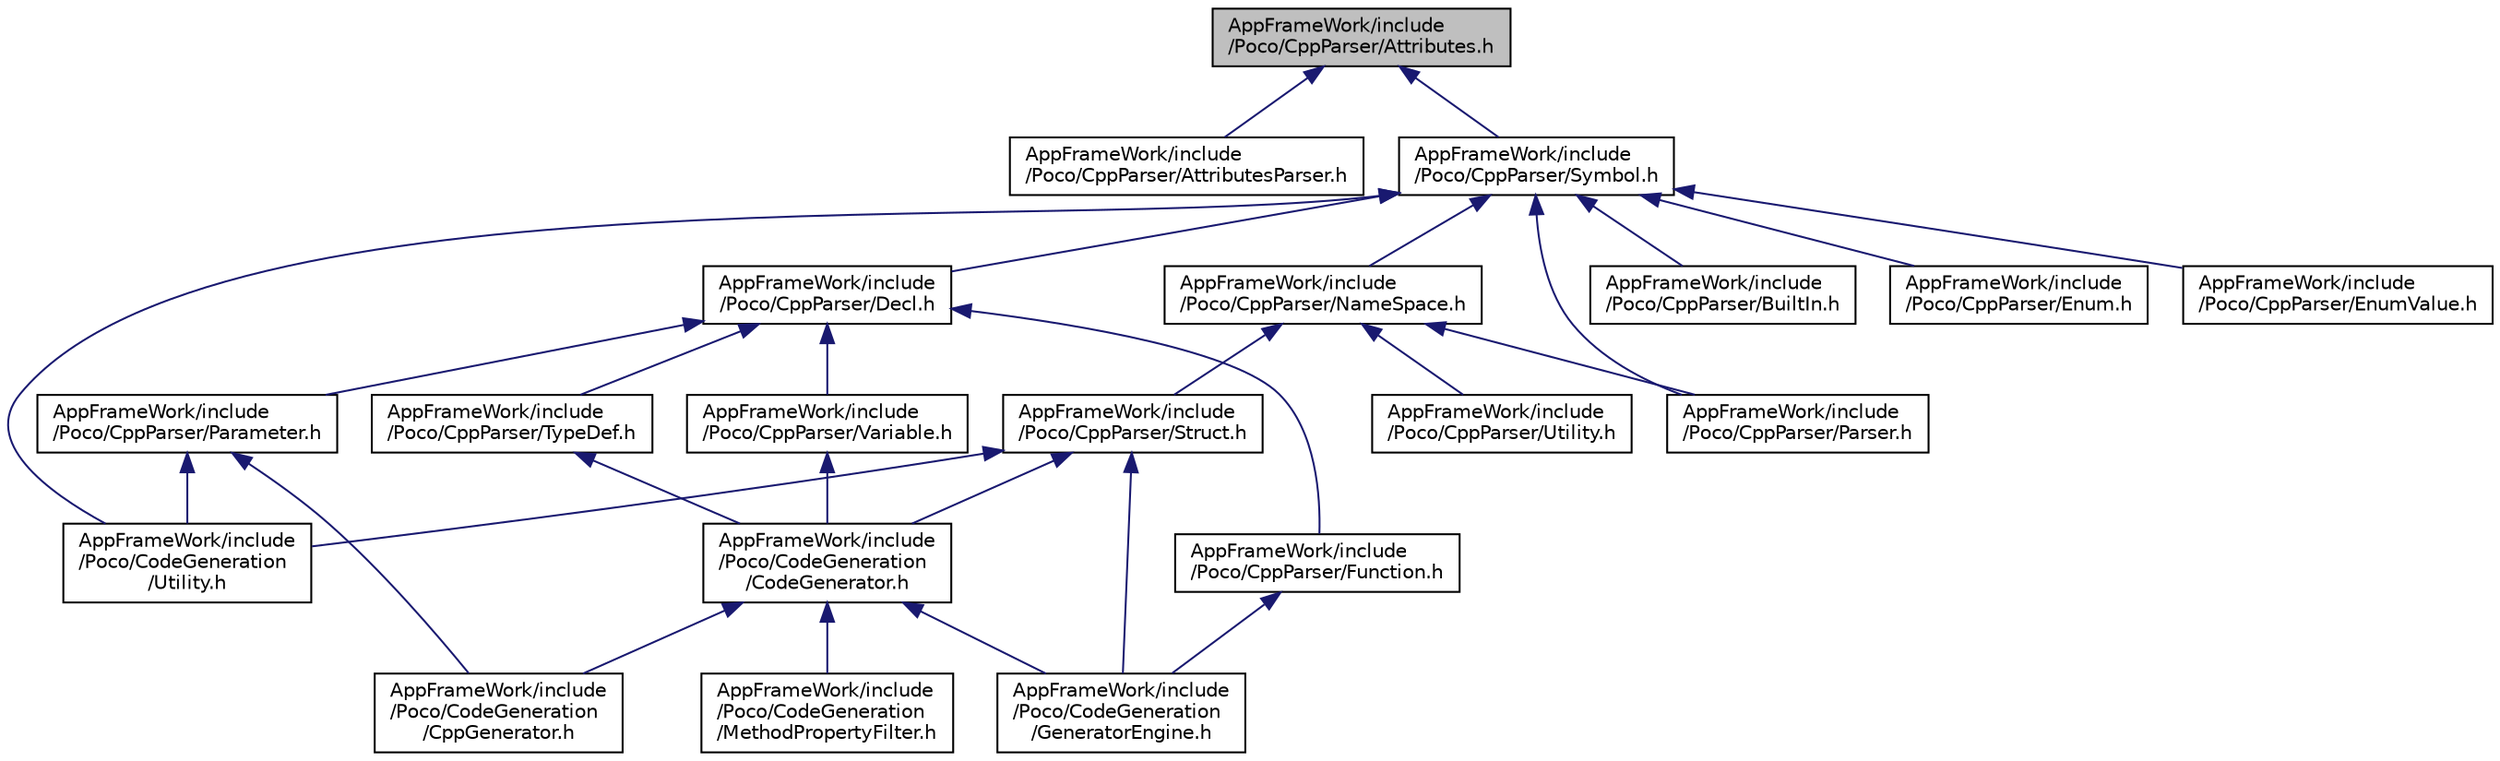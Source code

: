 digraph "AppFrameWork/include/Poco/CppParser/Attributes.h"
{
 // LATEX_PDF_SIZE
  edge [fontname="Helvetica",fontsize="10",labelfontname="Helvetica",labelfontsize="10"];
  node [fontname="Helvetica",fontsize="10",shape=record];
  Node1 [label="AppFrameWork/include\l/Poco/CppParser/Attributes.h",height=0.2,width=0.4,color="black", fillcolor="grey75", style="filled", fontcolor="black",tooltip=" "];
  Node1 -> Node2 [dir="back",color="midnightblue",fontsize="10",style="solid",fontname="Helvetica"];
  Node2 [label="AppFrameWork/include\l/Poco/CppParser/AttributesParser.h",height=0.2,width=0.4,color="black", fillcolor="white", style="filled",URL="$AttributesParser_8h.html",tooltip=" "];
  Node1 -> Node3 [dir="back",color="midnightblue",fontsize="10",style="solid",fontname="Helvetica"];
  Node3 [label="AppFrameWork/include\l/Poco/CppParser/Symbol.h",height=0.2,width=0.4,color="black", fillcolor="white", style="filled",URL="$Symbol_8h.html",tooltip=" "];
  Node3 -> Node4 [dir="back",color="midnightblue",fontsize="10",style="solid",fontname="Helvetica"];
  Node4 [label="AppFrameWork/include\l/Poco/CodeGeneration\l/Utility.h",height=0.2,width=0.4,color="black", fillcolor="white", style="filled",URL="$CodeGeneration_2Utility_8h.html",tooltip=" "];
  Node3 -> Node5 [dir="back",color="midnightblue",fontsize="10",style="solid",fontname="Helvetica"];
  Node5 [label="AppFrameWork/include\l/Poco/CppParser/BuiltIn.h",height=0.2,width=0.4,color="black", fillcolor="white", style="filled",URL="$BuiltIn_8h.html",tooltip=" "];
  Node3 -> Node6 [dir="back",color="midnightblue",fontsize="10",style="solid",fontname="Helvetica"];
  Node6 [label="AppFrameWork/include\l/Poco/CppParser/Decl.h",height=0.2,width=0.4,color="black", fillcolor="white", style="filled",URL="$Decl_8h.html",tooltip=" "];
  Node6 -> Node7 [dir="back",color="midnightblue",fontsize="10",style="solid",fontname="Helvetica"];
  Node7 [label="AppFrameWork/include\l/Poco/CppParser/Function.h",height=0.2,width=0.4,color="black", fillcolor="white", style="filled",URL="$Function_8h.html",tooltip=" "];
  Node7 -> Node8 [dir="back",color="midnightblue",fontsize="10",style="solid",fontname="Helvetica"];
  Node8 [label="AppFrameWork/include\l/Poco/CodeGeneration\l/GeneratorEngine.h",height=0.2,width=0.4,color="black", fillcolor="white", style="filled",URL="$GeneratorEngine_8h.html",tooltip=" "];
  Node6 -> Node9 [dir="back",color="midnightblue",fontsize="10",style="solid",fontname="Helvetica"];
  Node9 [label="AppFrameWork/include\l/Poco/CppParser/Parameter.h",height=0.2,width=0.4,color="black", fillcolor="white", style="filled",URL="$Parameter_8h.html",tooltip=" "];
  Node9 -> Node10 [dir="back",color="midnightblue",fontsize="10",style="solid",fontname="Helvetica"];
  Node10 [label="AppFrameWork/include\l/Poco/CodeGeneration\l/CppGenerator.h",height=0.2,width=0.4,color="black", fillcolor="white", style="filled",URL="$CppGenerator_8h.html",tooltip=" "];
  Node9 -> Node4 [dir="back",color="midnightblue",fontsize="10",style="solid",fontname="Helvetica"];
  Node6 -> Node11 [dir="back",color="midnightblue",fontsize="10",style="solid",fontname="Helvetica"];
  Node11 [label="AppFrameWork/include\l/Poco/CppParser/TypeDef.h",height=0.2,width=0.4,color="black", fillcolor="white", style="filled",URL="$TypeDef_8h.html",tooltip=" "];
  Node11 -> Node12 [dir="back",color="midnightblue",fontsize="10",style="solid",fontname="Helvetica"];
  Node12 [label="AppFrameWork/include\l/Poco/CodeGeneration\l/CodeGenerator.h",height=0.2,width=0.4,color="black", fillcolor="white", style="filled",URL="$CodeGenerator_8h.html",tooltip=" "];
  Node12 -> Node10 [dir="back",color="midnightblue",fontsize="10",style="solid",fontname="Helvetica"];
  Node12 -> Node8 [dir="back",color="midnightblue",fontsize="10",style="solid",fontname="Helvetica"];
  Node12 -> Node13 [dir="back",color="midnightblue",fontsize="10",style="solid",fontname="Helvetica"];
  Node13 [label="AppFrameWork/include\l/Poco/CodeGeneration\l/MethodPropertyFilter.h",height=0.2,width=0.4,color="black", fillcolor="white", style="filled",URL="$MethodPropertyFilter_8h.html",tooltip=" "];
  Node6 -> Node14 [dir="back",color="midnightblue",fontsize="10",style="solid",fontname="Helvetica"];
  Node14 [label="AppFrameWork/include\l/Poco/CppParser/Variable.h",height=0.2,width=0.4,color="black", fillcolor="white", style="filled",URL="$Variable_8h.html",tooltip=" "];
  Node14 -> Node12 [dir="back",color="midnightblue",fontsize="10",style="solid",fontname="Helvetica"];
  Node3 -> Node15 [dir="back",color="midnightblue",fontsize="10",style="solid",fontname="Helvetica"];
  Node15 [label="AppFrameWork/include\l/Poco/CppParser/Enum.h",height=0.2,width=0.4,color="black", fillcolor="white", style="filled",URL="$Enum_8h.html",tooltip=" "];
  Node3 -> Node16 [dir="back",color="midnightblue",fontsize="10",style="solid",fontname="Helvetica"];
  Node16 [label="AppFrameWork/include\l/Poco/CppParser/EnumValue.h",height=0.2,width=0.4,color="black", fillcolor="white", style="filled",URL="$EnumValue_8h.html",tooltip=" "];
  Node3 -> Node17 [dir="back",color="midnightblue",fontsize="10",style="solid",fontname="Helvetica"];
  Node17 [label="AppFrameWork/include\l/Poco/CppParser/NameSpace.h",height=0.2,width=0.4,color="black", fillcolor="white", style="filled",URL="$NameSpace_8h.html",tooltip=" "];
  Node17 -> Node18 [dir="back",color="midnightblue",fontsize="10",style="solid",fontname="Helvetica"];
  Node18 [label="AppFrameWork/include\l/Poco/CppParser/Parser.h",height=0.2,width=0.4,color="black", fillcolor="white", style="filled",URL="$CppParser_2Parser_8h.html",tooltip=" "];
  Node17 -> Node19 [dir="back",color="midnightblue",fontsize="10",style="solid",fontname="Helvetica"];
  Node19 [label="AppFrameWork/include\l/Poco/CppParser/Struct.h",height=0.2,width=0.4,color="black", fillcolor="white", style="filled",URL="$CppParser_2Struct_8h.html",tooltip=" "];
  Node19 -> Node12 [dir="back",color="midnightblue",fontsize="10",style="solid",fontname="Helvetica"];
  Node19 -> Node8 [dir="back",color="midnightblue",fontsize="10",style="solid",fontname="Helvetica"];
  Node19 -> Node4 [dir="back",color="midnightblue",fontsize="10",style="solid",fontname="Helvetica"];
  Node17 -> Node20 [dir="back",color="midnightblue",fontsize="10",style="solid",fontname="Helvetica"];
  Node20 [label="AppFrameWork/include\l/Poco/CppParser/Utility.h",height=0.2,width=0.4,color="black", fillcolor="white", style="filled",URL="$CppParser_2Utility_8h.html",tooltip=" "];
  Node3 -> Node18 [dir="back",color="midnightblue",fontsize="10",style="solid",fontname="Helvetica"];
}
